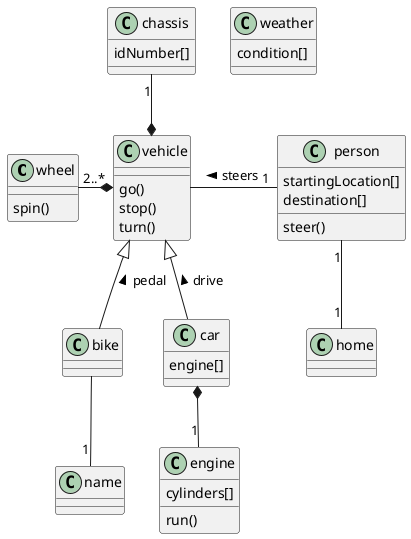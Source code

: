 @startuml..\


wheel "2..*" -* vehicle
chassis "1" --* vehicle

vehicle - "1" person : steers <

vehicle <|-- bike : pedal <
vehicle <|-- car : drive <

bike -- "1" name 

car *-- "1" engine

class weather {
    condition[]
}


person "1" -- "1" home



person : steer()
person : startingLocation[]
person : destination[]


vehicle : go()
vehicle : stop()
vehicle : turn()

car : engine[]

engine : cylinders[]
engine : run()

chassis : idNumber[]

wheel : spin()



@enduml